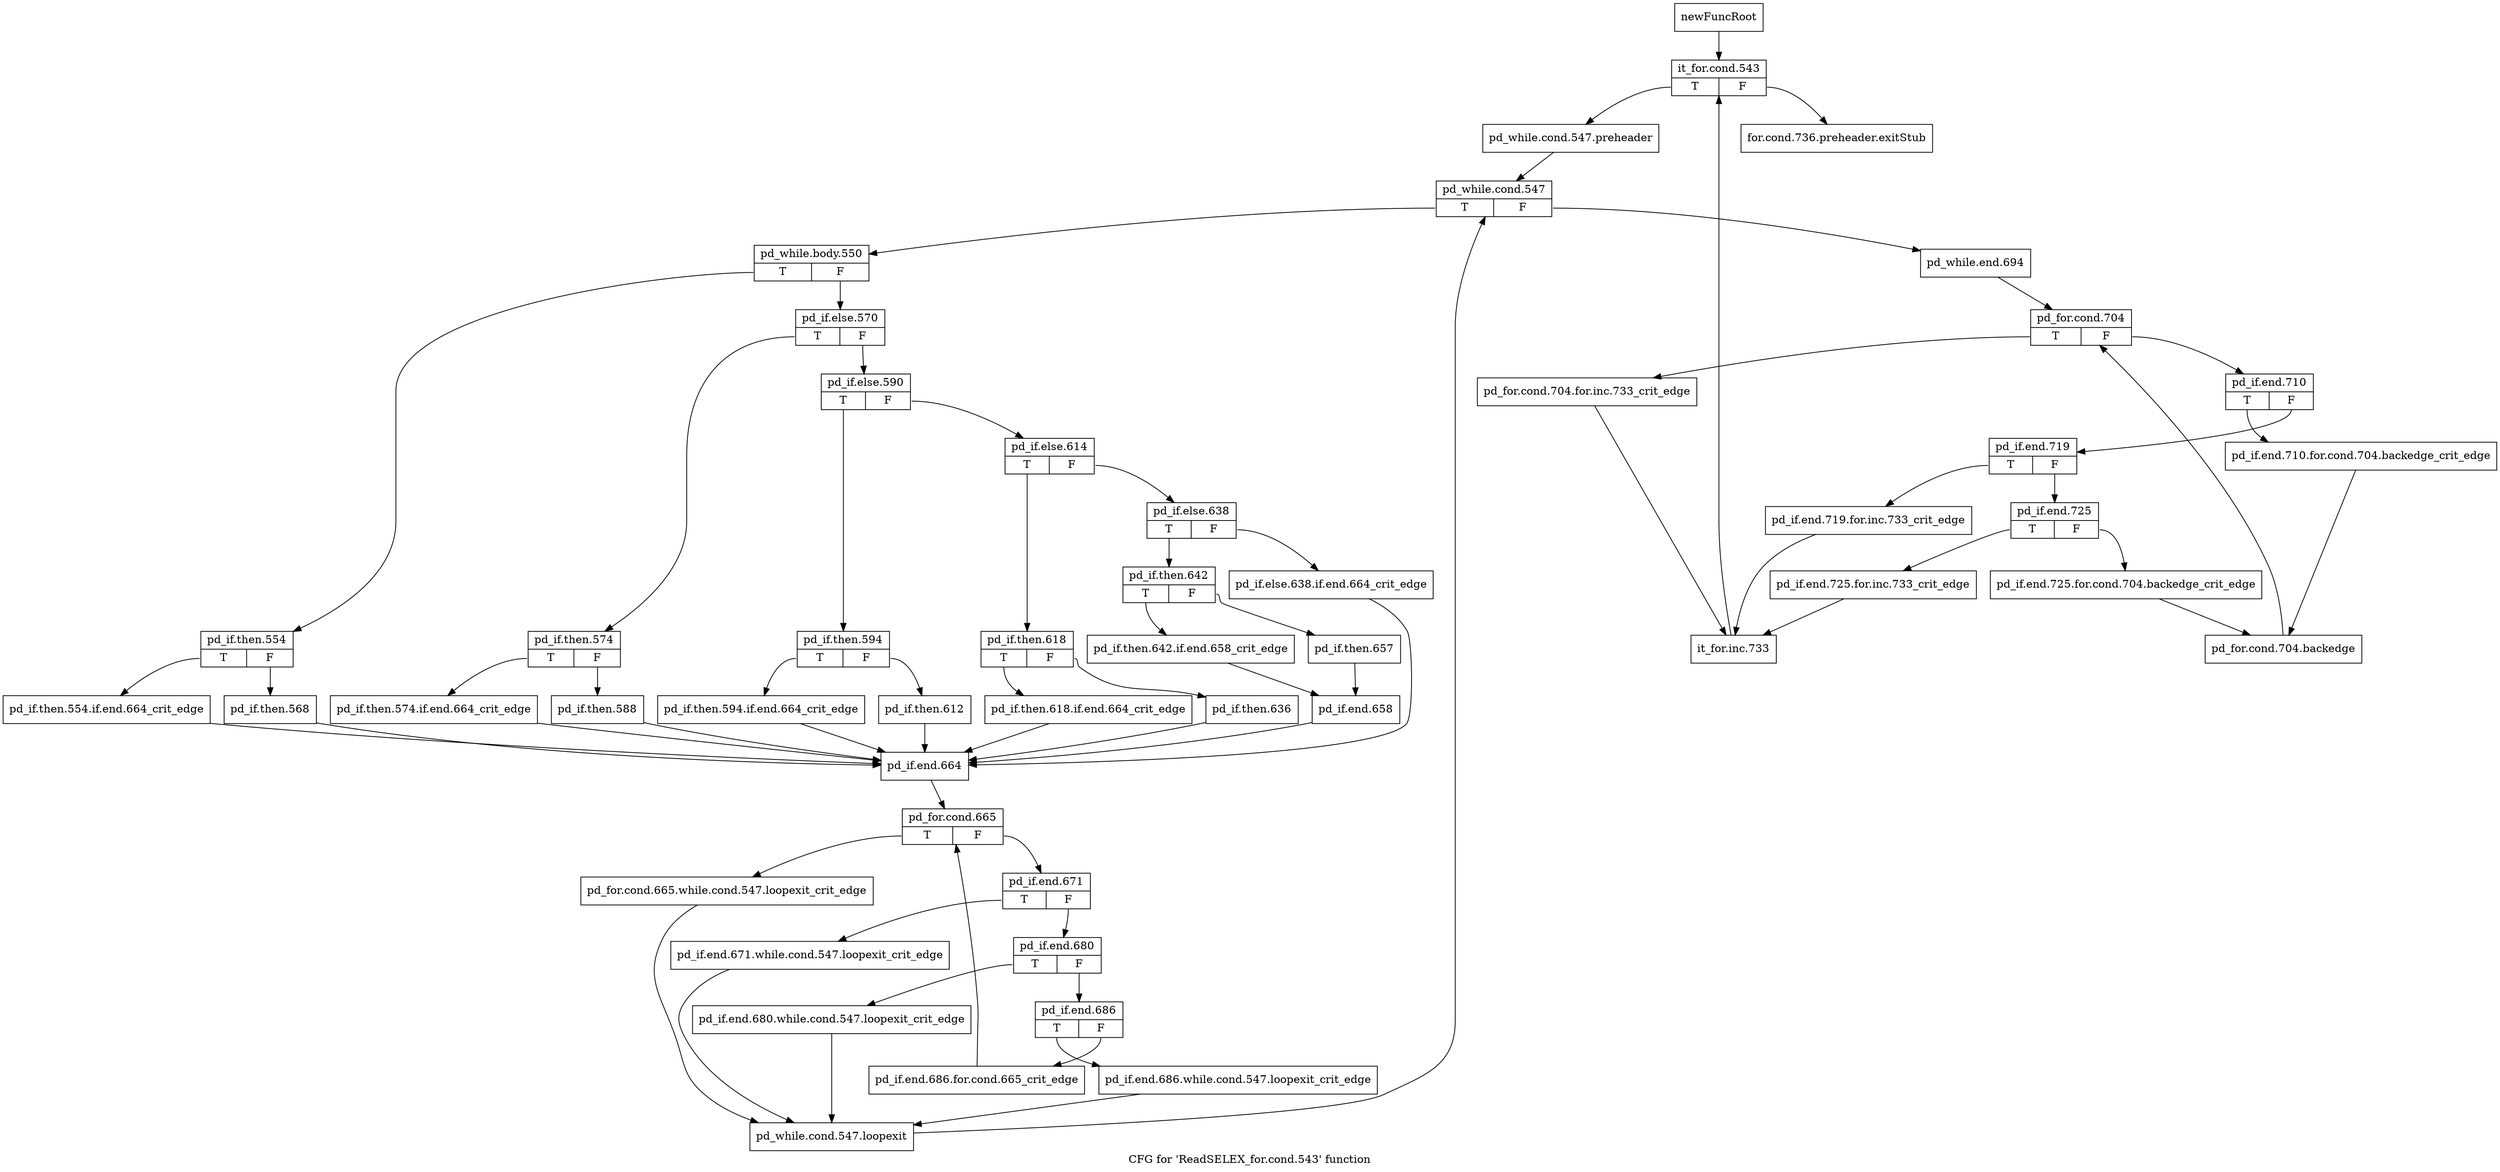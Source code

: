 digraph "CFG for 'ReadSELEX_for.cond.543' function" {
	label="CFG for 'ReadSELEX_for.cond.543' function";

	Node0x33ba7f0 [shape=record,label="{newFuncRoot}"];
	Node0x33ba7f0 -> Node0x33ba890;
	Node0x33ba840 [shape=record,label="{for.cond.736.preheader.exitStub}"];
	Node0x33ba890 [shape=record,label="{it_for.cond.543|{<s0>T|<s1>F}}"];
	Node0x33ba890:s0 -> Node0x33ba8e0;
	Node0x33ba890:s1 -> Node0x33ba840;
	Node0x33ba8e0 [shape=record,label="{pd_while.cond.547.preheader}"];
	Node0x33ba8e0 -> Node0x33ba930;
	Node0x33ba930 [shape=record,label="{pd_while.cond.547|{<s0>T|<s1>F}}"];
	Node0x33ba930:s0 -> Node0x33bad40;
	Node0x33ba930:s1 -> Node0x33ba980;
	Node0x33ba980 [shape=record,label="{pd_while.end.694}"];
	Node0x33ba980 -> Node0x33ba9d0;
	Node0x33ba9d0 [shape=record,label="{pd_for.cond.704|{<s0>T|<s1>F}}"];
	Node0x33ba9d0:s0 -> Node0x33baca0;
	Node0x33ba9d0:s1 -> Node0x33baa20;
	Node0x33baa20 [shape=record,label="{pd_if.end.710|{<s0>T|<s1>F}}"];
	Node0x33baa20:s0 -> Node0x33bac00;
	Node0x33baa20:s1 -> Node0x33baa70;
	Node0x33baa70 [shape=record,label="{pd_if.end.719|{<s0>T|<s1>F}}"];
	Node0x33baa70:s0 -> Node0x33babb0;
	Node0x33baa70:s1 -> Node0x33baac0;
	Node0x33baac0 [shape=record,label="{pd_if.end.725|{<s0>T|<s1>F}}"];
	Node0x33baac0:s0 -> Node0x33bab60;
	Node0x33baac0:s1 -> Node0x33bab10;
	Node0x33bab10 [shape=record,label="{pd_if.end.725.for.cond.704.backedge_crit_edge}"];
	Node0x33bab10 -> Node0x33bac50;
	Node0x33bab60 [shape=record,label="{pd_if.end.725.for.inc.733_crit_edge}"];
	Node0x33bab60 -> Node0x33bacf0;
	Node0x33babb0 [shape=record,label="{pd_if.end.719.for.inc.733_crit_edge}"];
	Node0x33babb0 -> Node0x33bacf0;
	Node0x33bac00 [shape=record,label="{pd_if.end.710.for.cond.704.backedge_crit_edge}"];
	Node0x33bac00 -> Node0x33bac50;
	Node0x33bac50 [shape=record,label="{pd_for.cond.704.backedge}"];
	Node0x33bac50 -> Node0x33ba9d0;
	Node0x33baca0 [shape=record,label="{pd_for.cond.704.for.inc.733_crit_edge}"];
	Node0x33baca0 -> Node0x33bacf0;
	Node0x33bacf0 [shape=record,label="{it_for.inc.733}"];
	Node0x33bacf0 -> Node0x33ba890;
	Node0x33bad40 [shape=record,label="{pd_while.body.550|{<s0>T|<s1>F}}"];
	Node0x33bad40:s0 -> Node0x33bb330;
	Node0x33bad40:s1 -> Node0x33bad90;
	Node0x33bad90 [shape=record,label="{pd_if.else.570|{<s0>T|<s1>F}}"];
	Node0x33bad90:s0 -> Node0x33bb240;
	Node0x33bad90:s1 -> Node0x33bade0;
	Node0x33bade0 [shape=record,label="{pd_if.else.590|{<s0>T|<s1>F}}"];
	Node0x33bade0:s0 -> Node0x33bb150;
	Node0x33bade0:s1 -> Node0x33bae30;
	Node0x33bae30 [shape=record,label="{pd_if.else.614|{<s0>T|<s1>F}}"];
	Node0x33bae30:s0 -> Node0x33bb060;
	Node0x33bae30:s1 -> Node0x33bae80;
	Node0x33bae80 [shape=record,label="{pd_if.else.638|{<s0>T|<s1>F}}"];
	Node0x33bae80:s0 -> Node0x33baf20;
	Node0x33bae80:s1 -> Node0x33baed0;
	Node0x33baed0 [shape=record,label="{pd_if.else.638.if.end.664_crit_edge}"];
	Node0x33baed0 -> Node0x33bb420;
	Node0x33baf20 [shape=record,label="{pd_if.then.642|{<s0>T|<s1>F}}"];
	Node0x33baf20:s0 -> Node0x33bafc0;
	Node0x33baf20:s1 -> Node0x33baf70;
	Node0x33baf70 [shape=record,label="{pd_if.then.657}"];
	Node0x33baf70 -> Node0x33bb010;
	Node0x33bafc0 [shape=record,label="{pd_if.then.642.if.end.658_crit_edge}"];
	Node0x33bafc0 -> Node0x33bb010;
	Node0x33bb010 [shape=record,label="{pd_if.end.658}"];
	Node0x33bb010 -> Node0x33bb420;
	Node0x33bb060 [shape=record,label="{pd_if.then.618|{<s0>T|<s1>F}}"];
	Node0x33bb060:s0 -> Node0x33bb100;
	Node0x33bb060:s1 -> Node0x33bb0b0;
	Node0x33bb0b0 [shape=record,label="{pd_if.then.636}"];
	Node0x33bb0b0 -> Node0x33bb420;
	Node0x33bb100 [shape=record,label="{pd_if.then.618.if.end.664_crit_edge}"];
	Node0x33bb100 -> Node0x33bb420;
	Node0x33bb150 [shape=record,label="{pd_if.then.594|{<s0>T|<s1>F}}"];
	Node0x33bb150:s0 -> Node0x33bb1f0;
	Node0x33bb150:s1 -> Node0x33bb1a0;
	Node0x33bb1a0 [shape=record,label="{pd_if.then.612}"];
	Node0x33bb1a0 -> Node0x33bb420;
	Node0x33bb1f0 [shape=record,label="{pd_if.then.594.if.end.664_crit_edge}"];
	Node0x33bb1f0 -> Node0x33bb420;
	Node0x33bb240 [shape=record,label="{pd_if.then.574|{<s0>T|<s1>F}}"];
	Node0x33bb240:s0 -> Node0x33bb2e0;
	Node0x33bb240:s1 -> Node0x33bb290;
	Node0x33bb290 [shape=record,label="{pd_if.then.588}"];
	Node0x33bb290 -> Node0x33bb420;
	Node0x33bb2e0 [shape=record,label="{pd_if.then.574.if.end.664_crit_edge}"];
	Node0x33bb2e0 -> Node0x33bb420;
	Node0x33bb330 [shape=record,label="{pd_if.then.554|{<s0>T|<s1>F}}"];
	Node0x33bb330:s0 -> Node0x33bb3d0;
	Node0x33bb330:s1 -> Node0x33bb380;
	Node0x33bb380 [shape=record,label="{pd_if.then.568}"];
	Node0x33bb380 -> Node0x33bb420;
	Node0x33bb3d0 [shape=record,label="{pd_if.then.554.if.end.664_crit_edge}"];
	Node0x33bb3d0 -> Node0x33bb420;
	Node0x33bb420 [shape=record,label="{pd_if.end.664}"];
	Node0x33bb420 -> Node0x33bb470;
	Node0x33bb470 [shape=record,label="{pd_for.cond.665|{<s0>T|<s1>F}}"];
	Node0x33bb470:s0 -> Node0x33bb6f0;
	Node0x33bb470:s1 -> Node0x33bb4c0;
	Node0x33bb4c0 [shape=record,label="{pd_if.end.671|{<s0>T|<s1>F}}"];
	Node0x33bb4c0:s0 -> Node0x33bb6a0;
	Node0x33bb4c0:s1 -> Node0x33bb510;
	Node0x33bb510 [shape=record,label="{pd_if.end.680|{<s0>T|<s1>F}}"];
	Node0x33bb510:s0 -> Node0x33bb650;
	Node0x33bb510:s1 -> Node0x33bb560;
	Node0x33bb560 [shape=record,label="{pd_if.end.686|{<s0>T|<s1>F}}"];
	Node0x33bb560:s0 -> Node0x33bb600;
	Node0x33bb560:s1 -> Node0x33bb5b0;
	Node0x33bb5b0 [shape=record,label="{pd_if.end.686.for.cond.665_crit_edge}"];
	Node0x33bb5b0 -> Node0x33bb470;
	Node0x33bb600 [shape=record,label="{pd_if.end.686.while.cond.547.loopexit_crit_edge}"];
	Node0x33bb600 -> Node0x33bb740;
	Node0x33bb650 [shape=record,label="{pd_if.end.680.while.cond.547.loopexit_crit_edge}"];
	Node0x33bb650 -> Node0x33bb740;
	Node0x33bb6a0 [shape=record,label="{pd_if.end.671.while.cond.547.loopexit_crit_edge}"];
	Node0x33bb6a0 -> Node0x33bb740;
	Node0x33bb6f0 [shape=record,label="{pd_for.cond.665.while.cond.547.loopexit_crit_edge}"];
	Node0x33bb6f0 -> Node0x33bb740;
	Node0x33bb740 [shape=record,label="{pd_while.cond.547.loopexit}"];
	Node0x33bb740 -> Node0x33ba930;
}
